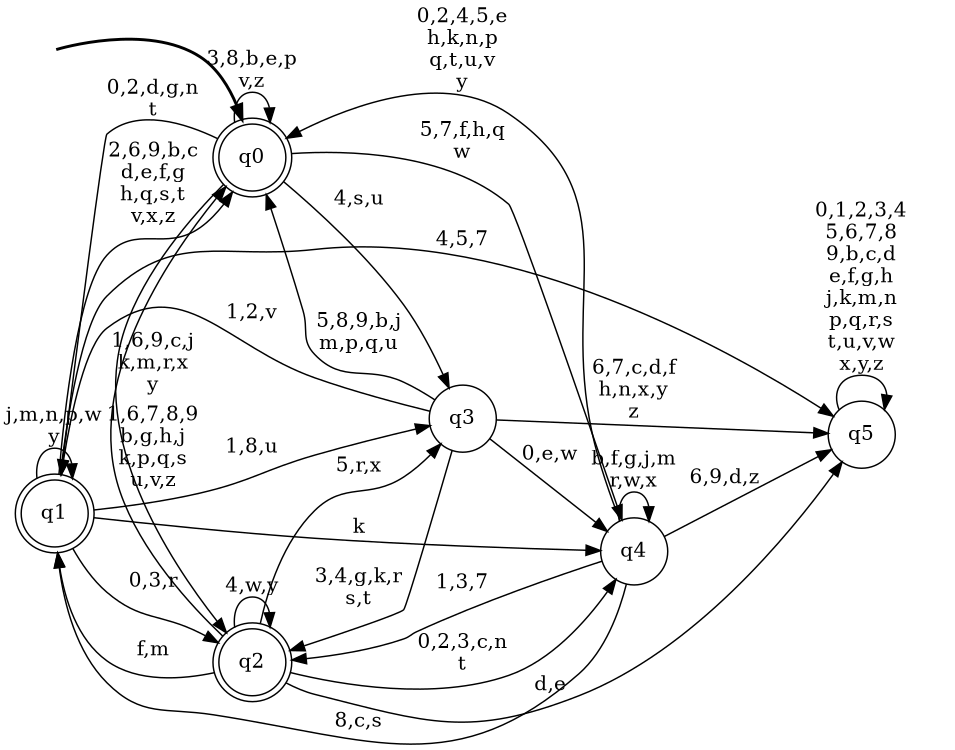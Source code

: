 digraph BlueStar {
__start0 [style = invis, shape = none, label = "", width = 0, height = 0];

rankdir=LR;
size="8,5";

s0 [style="rounded,filled", color="black", fillcolor="white" shape="doublecircle", label="q0"];
s1 [style="rounded,filled", color="black", fillcolor="white" shape="doublecircle", label="q1"];
s2 [style="rounded,filled", color="black", fillcolor="white" shape="doublecircle", label="q2"];
s3 [style="filled", color="black", fillcolor="white" shape="circle", label="q3"];
s4 [style="filled", color="black", fillcolor="white" shape="circle", label="q4"];
s5 [style="filled", color="black", fillcolor="white" shape="circle", label="q5"];
subgraph cluster_main { 
	graph [pad=".75", ranksep="0.15", nodesep="0.15"];
	 style=invis; 
	__start0 -> s0 [penwidth=2];
}
s0 -> s0 [label="3,8,b,e,p\nv,z"];
s0 -> s1 [label="0,2,d,g,n\nt"];
s0 -> s2 [label="1,6,9,c,j\nk,m,r,x\ny"];
s0 -> s3 [label="4,s,u"];
s0 -> s4 [label="5,7,f,h,q\nw"];
s1 -> s0 [label="2,6,9,b,c\nd,e,f,g\nh,q,s,t\nv,x,z"];
s1 -> s1 [label="j,m,n,p,w\ny"];
s1 -> s2 [label="0,3,r"];
s1 -> s3 [label="1,8,u"];
s1 -> s4 [label="k"];
s1 -> s5 [label="4,5,7"];
s2 -> s0 [label="1,6,7,8,9\nb,g,h,j\nk,p,q,s\nu,v,z"];
s2 -> s1 [label="f,m"];
s2 -> s2 [label="4,w,y"];
s2 -> s3 [label="5,r,x"];
s2 -> s4 [label="0,2,3,c,n\nt"];
s2 -> s5 [label="d,e"];
s3 -> s0 [label="5,8,9,b,j\nm,p,q,u"];
s3 -> s1 [label="1,2,v"];
s3 -> s2 [label="3,4,g,k,r\ns,t"];
s3 -> s4 [label="0,e,w"];
s3 -> s5 [label="6,7,c,d,f\nh,n,x,y\nz"];
s4 -> s0 [label="0,2,4,5,e\nh,k,n,p\nq,t,u,v\ny"];
s4 -> s1 [label="8,c,s"];
s4 -> s2 [label="1,3,7"];
s4 -> s4 [label="b,f,g,j,m\nr,w,x"];
s4 -> s5 [label="6,9,d,z"];
s5 -> s5 [label="0,1,2,3,4\n5,6,7,8\n9,b,c,d\ne,f,g,h\nj,k,m,n\np,q,r,s\nt,u,v,w\nx,y,z"];

}